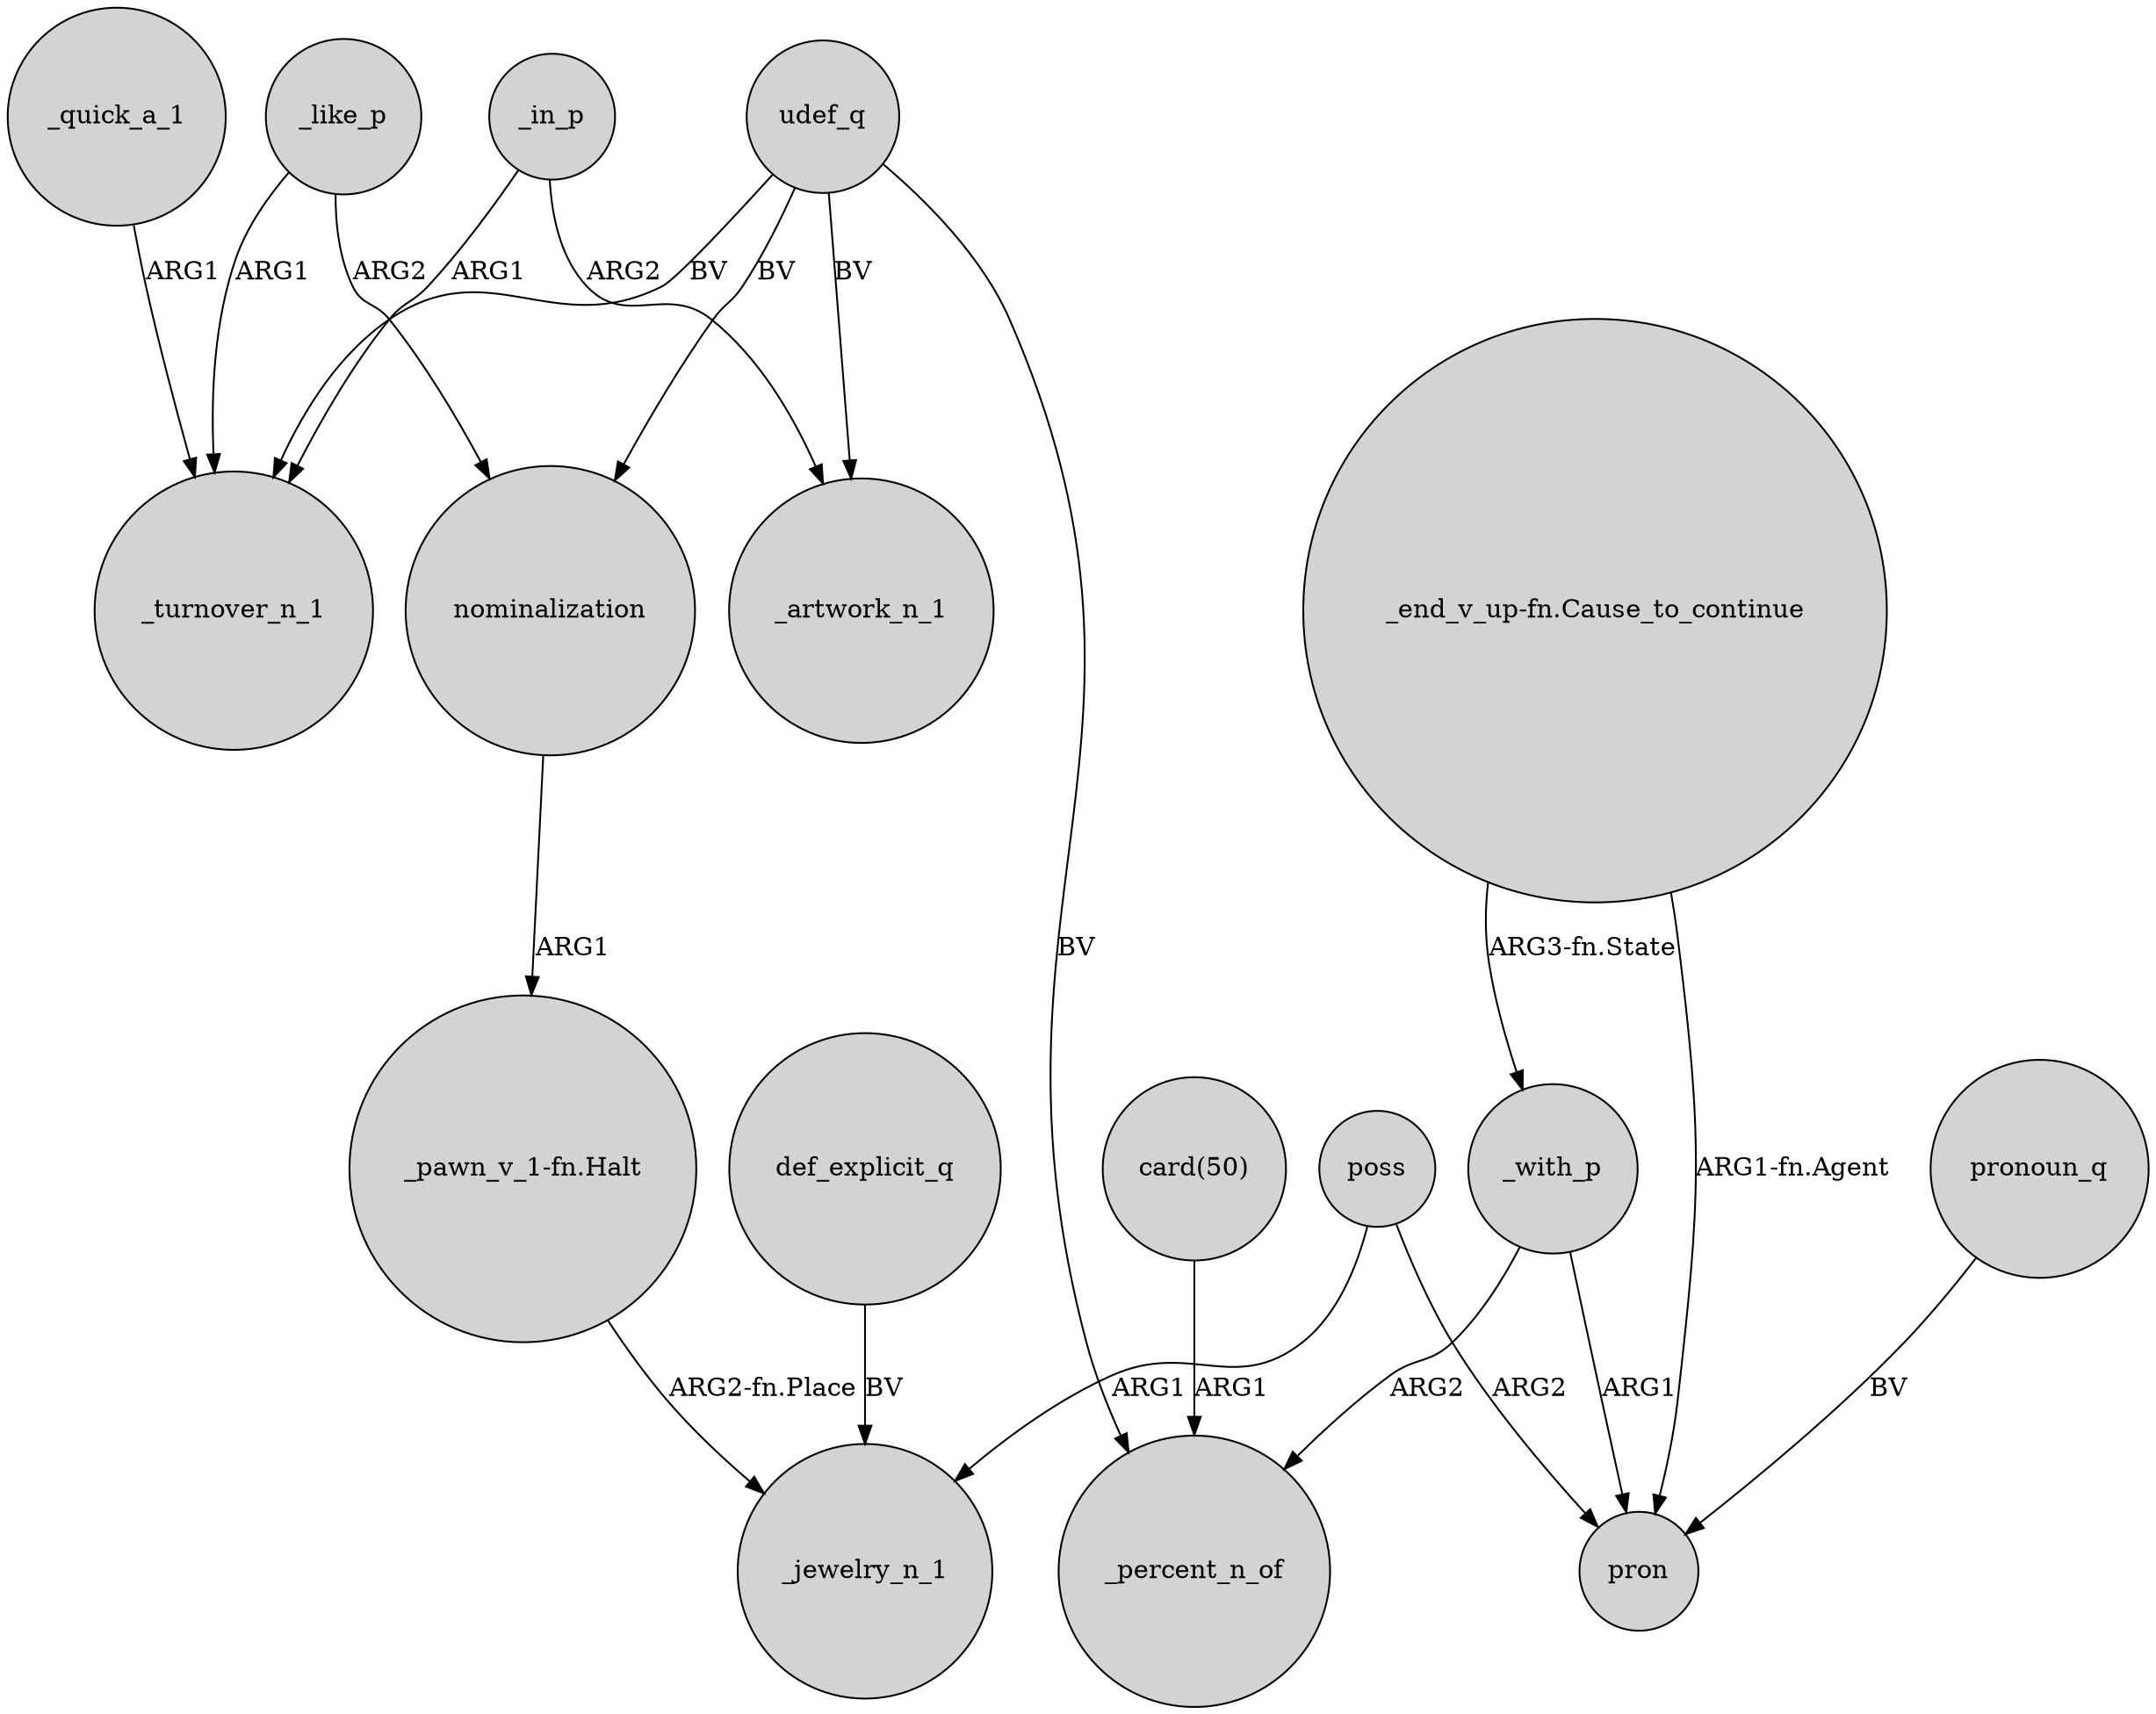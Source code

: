 digraph {
	node [shape=circle style=filled]
	poss -> _jewelry_n_1 [label=ARG1]
	"_end_v_up-fn.Cause_to_continue" -> _with_p [label="ARG3-fn.State"]
	"_end_v_up-fn.Cause_to_continue" -> pron [label="ARG1-fn.Agent"]
	udef_q -> _turnover_n_1 [label=BV]
	udef_q -> nominalization [label=BV]
	_like_p -> _turnover_n_1 [label=ARG1]
	_in_p -> _turnover_n_1 [label=ARG1]
	_like_p -> nominalization [label=ARG2]
	_in_p -> _artwork_n_1 [label=ARG2]
	nominalization -> "_pawn_v_1-fn.Halt" [label=ARG1]
	pronoun_q -> pron [label=BV]
	"_pawn_v_1-fn.Halt" -> _jewelry_n_1 [label="ARG2-fn.Place"]
	poss -> pron [label=ARG2]
	udef_q -> _percent_n_of [label=BV]
	udef_q -> _artwork_n_1 [label=BV]
	_with_p -> pron [label=ARG1]
	"card(50)" -> _percent_n_of [label=ARG1]
	_quick_a_1 -> _turnover_n_1 [label=ARG1]
	def_explicit_q -> _jewelry_n_1 [label=BV]
	_with_p -> _percent_n_of [label=ARG2]
}
